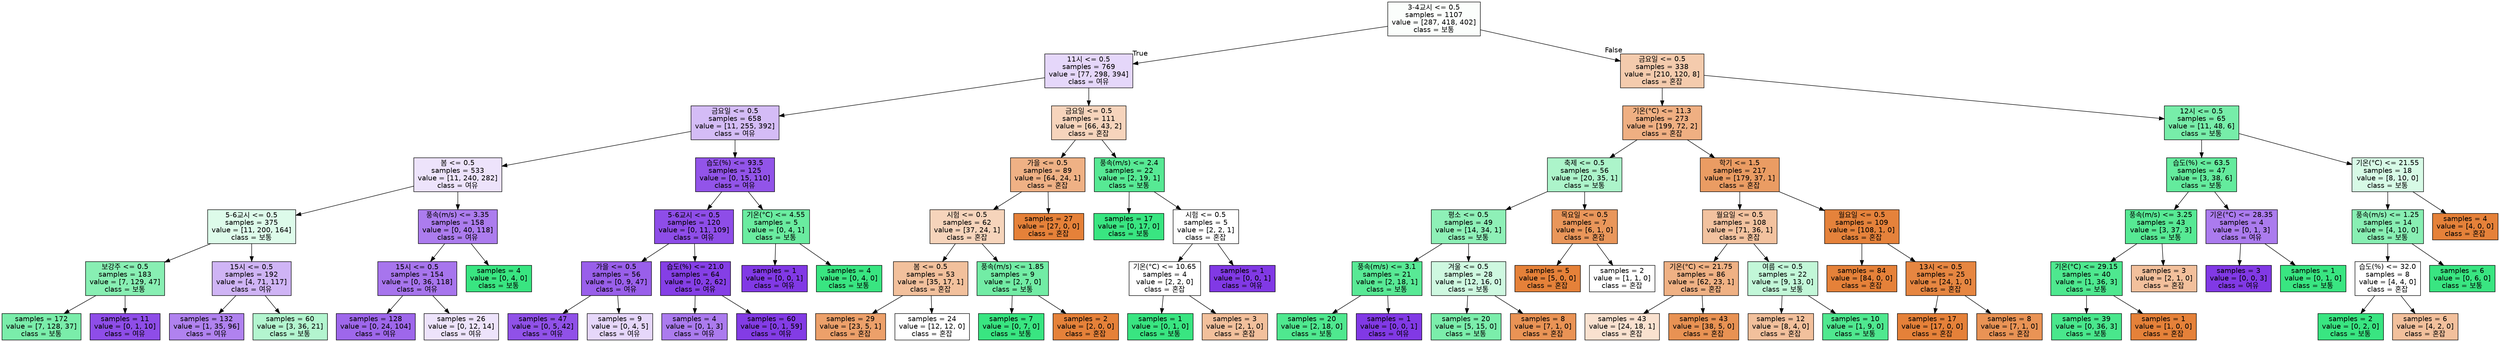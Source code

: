 digraph Tree {
node [shape=box, style="filled", color="black", fontname="helvetica"] ;
edge [fontname="helvetica"] ;
0 [label="3-4교시 <= 0.5\nsamples = 1107\nvalue = [287, 418, 402]\nclass = 보통", fillcolor="#fbfefc"] ;
1 [label="11시 <= 0.5\nsamples = 769\nvalue = [77, 298, 394]\nclass = 여유", fillcolor="#e5d7fa"] ;
0 -> 1 [labeldistance=2.5, labelangle=45, headlabel="True"] ;
2 [label="금요일 <= 0.5\nsamples = 658\nvalue = [11, 255, 392]\nclass = 여유", fillcolor="#d4bcf6"] ;
1 -> 2 ;
3 [label="봄 <= 0.5\nsamples = 533\nvalue = [11, 240, 282]\nclass = 여유", fillcolor="#ede3fb"] ;
2 -> 3 ;
4 [label="5-6교시 <= 0.5\nsamples = 375\nvalue = [11, 200, 164]\nclass = 보통", fillcolor="#ddfbea"] ;
3 -> 4 ;
5 [label="보강주 <= 0.5\nsamples = 183\nvalue = [7, 129, 47]\nclass = 보통", fillcolor="#88efb3"] ;
4 -> 5 ;
6 [label="samples = 172\nvalue = [7, 128, 37]\nclass = 보통", fillcolor="#7aedaa"] ;
5 -> 6 ;
7 [label="samples = 11\nvalue = [0, 1, 10]\nclass = 여유", fillcolor="#8e4de8"] ;
5 -> 7 ;
8 [label="15시 <= 0.5\nsamples = 192\nvalue = [4, 71, 117]\nclass = 여유", fillcolor="#cfb4f5"] ;
4 -> 8 ;
9 [label="samples = 132\nvalue = [1, 35, 96]\nclass = 여유", fillcolor="#b082ef"] ;
8 -> 9 ;
10 [label="samples = 60\nvalue = [3, 36, 21]\nclass = 보통", fillcolor="#b3f5cf"] ;
8 -> 10 ;
11 [label="풍속(m/s) <= 3.35\nsamples = 158\nvalue = [0, 40, 118]\nclass = 여유", fillcolor="#ac7cee"] ;
3 -> 11 ;
12 [label="15시 <= 0.5\nsamples = 154\nvalue = [0, 36, 118]\nclass = 여유", fillcolor="#a775ed"] ;
11 -> 12 ;
13 [label="samples = 128\nvalue = [0, 24, 104]\nclass = 여유", fillcolor="#9e67eb"] ;
12 -> 13 ;
14 [label="samples = 26\nvalue = [0, 12, 14]\nclass = 여유", fillcolor="#ede3fb"] ;
12 -> 14 ;
15 [label="samples = 4\nvalue = [0, 4, 0]\nclass = 보통", fillcolor="#39e581"] ;
11 -> 15 ;
16 [label="습도(%) <= 93.5\nsamples = 125\nvalue = [0, 15, 110]\nclass = 여유", fillcolor="#9254e9"] ;
2 -> 16 ;
17 [label="5-6교시 <= 0.5\nsamples = 120\nvalue = [0, 11, 109]\nclass = 여유", fillcolor="#8e4de8"] ;
16 -> 17 ;
18 [label="가을 <= 0.5\nsamples = 56\nvalue = [0, 9, 47]\nclass = 여유", fillcolor="#995fea"] ;
17 -> 18 ;
19 [label="samples = 47\nvalue = [0, 5, 42]\nclass = 여유", fillcolor="#9051e8"] ;
18 -> 19 ;
20 [label="samples = 9\nvalue = [0, 4, 5]\nclass = 여유", fillcolor="#e6d7fa"] ;
18 -> 20 ;
21 [label="습도(%) <= 21.0\nsamples = 64\nvalue = [0, 2, 62]\nclass = 여유", fillcolor="#853fe6"] ;
17 -> 21 ;
22 [label="samples = 4\nvalue = [0, 1, 3]\nclass = 여유", fillcolor="#ab7bee"] ;
21 -> 22 ;
23 [label="samples = 60\nvalue = [0, 1, 59]\nclass = 여유", fillcolor="#833ce5"] ;
21 -> 23 ;
24 [label="기온(°C) <= 4.55\nsamples = 5\nvalue = [0, 4, 1]\nclass = 보통", fillcolor="#6aeca0"] ;
16 -> 24 ;
25 [label="samples = 1\nvalue = [0, 0, 1]\nclass = 여유", fillcolor="#8139e5"] ;
24 -> 25 ;
26 [label="samples = 4\nvalue = [0, 4, 0]\nclass = 보통", fillcolor="#39e581"] ;
24 -> 26 ;
27 [label="금요일 <= 0.5\nsamples = 111\nvalue = [66, 43, 2]\nclass = 혼잡", fillcolor="#f6d4bc"] ;
1 -> 27 ;
28 [label="가을 <= 0.5\nsamples = 89\nvalue = [64, 24, 1]\nclass = 혼잡", fillcolor="#efb185"] ;
27 -> 28 ;
29 [label="시험 <= 0.5\nsamples = 62\nvalue = [37, 24, 1]\nclass = 혼잡", fillcolor="#f6d4bb"] ;
28 -> 29 ;
30 [label="봄 <= 0.5\nsamples = 53\nvalue = [35, 17, 1]\nclass = 혼잡", fillcolor="#f2c09c"] ;
29 -> 30 ;
31 [label="samples = 29\nvalue = [23, 5, 1]\nclass = 혼잡", fillcolor="#eca06a"] ;
30 -> 31 ;
32 [label="samples = 24\nvalue = [12, 12, 0]\nclass = 혼잡", fillcolor="#ffffff"] ;
30 -> 32 ;
33 [label="풍속(m/s) <= 1.85\nsamples = 9\nvalue = [2, 7, 0]\nclass = 보통", fillcolor="#72eca5"] ;
29 -> 33 ;
34 [label="samples = 7\nvalue = [0, 7, 0]\nclass = 보통", fillcolor="#39e581"] ;
33 -> 34 ;
35 [label="samples = 2\nvalue = [2, 0, 0]\nclass = 혼잡", fillcolor="#e58139"] ;
33 -> 35 ;
36 [label="samples = 27\nvalue = [27, 0, 0]\nclass = 혼잡", fillcolor="#e58139"] ;
28 -> 36 ;
37 [label="풍속(m/s) <= 2.4\nsamples = 22\nvalue = [2, 19, 1]\nclass = 보통", fillcolor="#57e994"] ;
27 -> 37 ;
38 [label="samples = 17\nvalue = [0, 17, 0]\nclass = 보통", fillcolor="#39e581"] ;
37 -> 38 ;
39 [label="시험 <= 0.5\nsamples = 5\nvalue = [2, 2, 1]\nclass = 혼잡", fillcolor="#ffffff"] ;
37 -> 39 ;
40 [label="기온(°C) <= 10.65\nsamples = 4\nvalue = [2, 2, 0]\nclass = 혼잡", fillcolor="#ffffff"] ;
39 -> 40 ;
41 [label="samples = 1\nvalue = [0, 1, 0]\nclass = 보통", fillcolor="#39e581"] ;
40 -> 41 ;
42 [label="samples = 3\nvalue = [2, 1, 0]\nclass = 혼잡", fillcolor="#f2c09c"] ;
40 -> 42 ;
43 [label="samples = 1\nvalue = [0, 0, 1]\nclass = 여유", fillcolor="#8139e5"] ;
39 -> 43 ;
44 [label="금요일 <= 0.5\nsamples = 338\nvalue = [210, 120, 8]\nclass = 혼잡", fillcolor="#f4cbad"] ;
0 -> 44 [labeldistance=2.5, labelangle=-45, headlabel="False"] ;
45 [label="기온(°C) <= 11.3\nsamples = 273\nvalue = [199, 72, 2]\nclass = 혼잡", fillcolor="#efaf82"] ;
44 -> 45 ;
46 [label="축제 <= 0.5\nsamples = 56\nvalue = [20, 35, 1]\nclass = 보통", fillcolor="#acf4ca"] ;
45 -> 46 ;
47 [label="평소 <= 0.5\nsamples = 49\nvalue = [14, 34, 1]\nclass = 보통", fillcolor="#8ef0b7"] ;
46 -> 47 ;
48 [label="풍속(m/s) <= 3.1\nsamples = 21\nvalue = [2, 18, 1]\nclass = 보통", fillcolor="#58e995"] ;
47 -> 48 ;
49 [label="samples = 20\nvalue = [2, 18, 0]\nclass = 보통", fillcolor="#4fe88f"] ;
48 -> 49 ;
50 [label="samples = 1\nvalue = [0, 0, 1]\nclass = 여유", fillcolor="#8139e5"] ;
48 -> 50 ;
51 [label="겨울 <= 0.5\nsamples = 28\nvalue = [12, 16, 0]\nclass = 보통", fillcolor="#cef8e0"] ;
47 -> 51 ;
52 [label="samples = 20\nvalue = [5, 15, 0]\nclass = 보통", fillcolor="#7beeab"] ;
51 -> 52 ;
53 [label="samples = 8\nvalue = [7, 1, 0]\nclass = 혼잡", fillcolor="#e99355"] ;
51 -> 53 ;
54 [label="목요일 <= 0.5\nsamples = 7\nvalue = [6, 1, 0]\nclass = 혼잡", fillcolor="#e9965a"] ;
46 -> 54 ;
55 [label="samples = 5\nvalue = [5, 0, 0]\nclass = 혼잡", fillcolor="#e58139"] ;
54 -> 55 ;
56 [label="samples = 2\nvalue = [1, 1, 0]\nclass = 혼잡", fillcolor="#ffffff"] ;
54 -> 56 ;
57 [label="학기 <= 1.5\nsamples = 217\nvalue = [179, 37, 1]\nclass = 혼잡", fillcolor="#ea9c63"] ;
45 -> 57 ;
58 [label="월요일 <= 0.5\nsamples = 108\nvalue = [71, 36, 1]\nclass = 혼잡", fillcolor="#f2c29f"] ;
57 -> 58 ;
59 [label="기온(°C) <= 21.75\nsamples = 86\nvalue = [62, 23, 1]\nclass = 혼잡", fillcolor="#efb184"] ;
58 -> 59 ;
60 [label="samples = 43\nvalue = [24, 18, 1]\nclass = 혼잡", fillcolor="#f9e1cf"] ;
59 -> 60 ;
61 [label="samples = 43\nvalue = [38, 5, 0]\nclass = 혼잡", fillcolor="#e89253"] ;
59 -> 61 ;
62 [label="여름 <= 0.5\nsamples = 22\nvalue = [9, 13, 0]\nclass = 보통", fillcolor="#c2f7d8"] ;
58 -> 62 ;
63 [label="samples = 12\nvalue = [8, 4, 0]\nclass = 혼잡", fillcolor="#f2c09c"] ;
62 -> 63 ;
64 [label="samples = 10\nvalue = [1, 9, 0]\nclass = 보통", fillcolor="#4fe88f"] ;
62 -> 64 ;
65 [label="월요일 <= 0.5\nsamples = 109\nvalue = [108, 1, 0]\nclass = 혼잡", fillcolor="#e5823b"] ;
57 -> 65 ;
66 [label="samples = 84\nvalue = [84, 0, 0]\nclass = 혼잡", fillcolor="#e58139"] ;
65 -> 66 ;
67 [label="13시 <= 0.5\nsamples = 25\nvalue = [24, 1, 0]\nclass = 혼잡", fillcolor="#e68641"] ;
65 -> 67 ;
68 [label="samples = 17\nvalue = [17, 0, 0]\nclass = 혼잡", fillcolor="#e58139"] ;
67 -> 68 ;
69 [label="samples = 8\nvalue = [7, 1, 0]\nclass = 혼잡", fillcolor="#e99355"] ;
67 -> 69 ;
70 [label="12시 <= 0.5\nsamples = 65\nvalue = [11, 48, 6]\nclass = 보통", fillcolor="#77eda9"] ;
44 -> 70 ;
71 [label="습도(%) <= 63.5\nsamples = 47\nvalue = [3, 38, 6]\nclass = 보통", fillcolor="#64eb9d"] ;
70 -> 71 ;
72 [label="풍속(m/s) <= 3.25\nsamples = 43\nvalue = [3, 37, 3]\nclass = 보통", fillcolor="#57e994"] ;
71 -> 72 ;
73 [label="기온(°C) <= 29.15\nsamples = 40\nvalue = [1, 36, 3]\nclass = 보통", fillcolor="#4ee88f"] ;
72 -> 73 ;
74 [label="samples = 39\nvalue = [0, 36, 3]\nclass = 보통", fillcolor="#49e78c"] ;
73 -> 74 ;
75 [label="samples = 1\nvalue = [1, 0, 0]\nclass = 혼잡", fillcolor="#e58139"] ;
73 -> 75 ;
76 [label="samples = 3\nvalue = [2, 1, 0]\nclass = 혼잡", fillcolor="#f2c09c"] ;
72 -> 76 ;
77 [label="기온(°C) <= 28.35\nsamples = 4\nvalue = [0, 1, 3]\nclass = 여유", fillcolor="#ab7bee"] ;
71 -> 77 ;
78 [label="samples = 3\nvalue = [0, 0, 3]\nclass = 여유", fillcolor="#8139e5"] ;
77 -> 78 ;
79 [label="samples = 1\nvalue = [0, 1, 0]\nclass = 보통", fillcolor="#39e581"] ;
77 -> 79 ;
80 [label="기온(°C) <= 21.55\nsamples = 18\nvalue = [8, 10, 0]\nclass = 보통", fillcolor="#d7fae6"] ;
70 -> 80 ;
81 [label="풍속(m/s) <= 1.25\nsamples = 14\nvalue = [4, 10, 0]\nclass = 보통", fillcolor="#88efb3"] ;
80 -> 81 ;
82 [label="습도(%) <= 32.0\nsamples = 8\nvalue = [4, 4, 0]\nclass = 혼잡", fillcolor="#ffffff"] ;
81 -> 82 ;
83 [label="samples = 2\nvalue = [0, 2, 0]\nclass = 보통", fillcolor="#39e581"] ;
82 -> 83 ;
84 [label="samples = 6\nvalue = [4, 2, 0]\nclass = 혼잡", fillcolor="#f2c09c"] ;
82 -> 84 ;
85 [label="samples = 6\nvalue = [0, 6, 0]\nclass = 보통", fillcolor="#39e581"] ;
81 -> 85 ;
86 [label="samples = 4\nvalue = [4, 0, 0]\nclass = 혼잡", fillcolor="#e58139"] ;
80 -> 86 ;
}